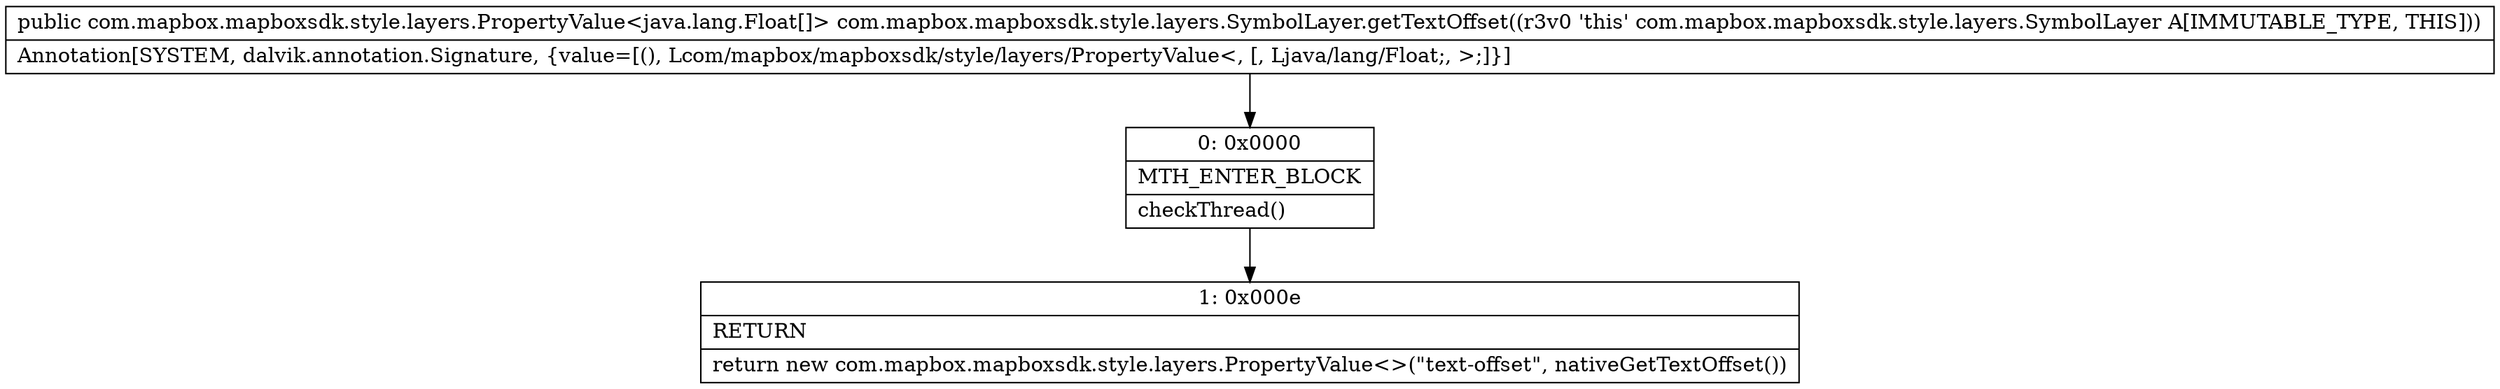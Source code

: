 digraph "CFG forcom.mapbox.mapboxsdk.style.layers.SymbolLayer.getTextOffset()Lcom\/mapbox\/mapboxsdk\/style\/layers\/PropertyValue;" {
Node_0 [shape=record,label="{0\:\ 0x0000|MTH_ENTER_BLOCK\l|checkThread()\l}"];
Node_1 [shape=record,label="{1\:\ 0x000e|RETURN\l|return new com.mapbox.mapboxsdk.style.layers.PropertyValue\<\>(\"text\-offset\", nativeGetTextOffset())\l}"];
MethodNode[shape=record,label="{public com.mapbox.mapboxsdk.style.layers.PropertyValue\<java.lang.Float[]\> com.mapbox.mapboxsdk.style.layers.SymbolLayer.getTextOffset((r3v0 'this' com.mapbox.mapboxsdk.style.layers.SymbolLayer A[IMMUTABLE_TYPE, THIS]))  | Annotation[SYSTEM, dalvik.annotation.Signature, \{value=[(), Lcom\/mapbox\/mapboxsdk\/style\/layers\/PropertyValue\<, [, Ljava\/lang\/Float;, \>;]\}]\l}"];
MethodNode -> Node_0;
Node_0 -> Node_1;
}

